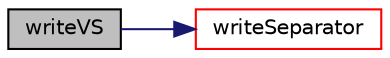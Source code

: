 digraph "writeVS"
{
  bgcolor="transparent";
  edge [fontname="Helvetica",fontsize="10",labelfontname="Helvetica",labelfontsize="10"];
  node [fontname="Helvetica",fontsize="10",shape=record];
  rankdir="LR";
  Node1 [label="writeVS",height=0.2,width=0.4,color="black", fillcolor="grey75", style="filled", fontcolor="black"];
  Node1 -> Node2 [color="midnightblue",fontsize="10",style="solid",fontname="Helvetica"];
  Node2 [label="writeSeparator",height=0.2,width=0.4,color="red",URL="$a02974.html#a10ca1e6744d9bd1bead0578a8f300e9a",tooltip="Writes a separator. Used by write functions. "];
}
